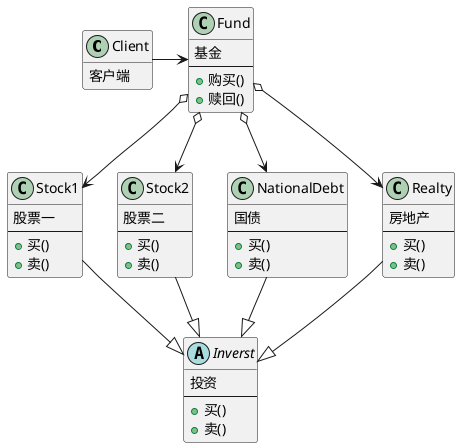 @startuml

class Client{
客户端
}

class Fund{
基金
--
+购买()
+赎回()
}

class Stock1{
股票一
--
+买()
+卖()
}

class Stock2{
股票二
--
+买()
+卖()
}

class NationalDebt{
国债
--
+买()
+卖()
}

class Realty{
房地产
--
+买()
+卖()
}

abstract class Inverst{
投资
--
+买()
+卖()
}

hide Client method
Client -> Fund
Stock1 --|> Inverst
Stock2 --|> Inverst
NationalDebt --|> Inverst
Realty --|> Inverst
Fund o--> Stock1
Fund o--> Stock2
Fund o--> NationalDebt
Fund o--> Realty


@enduml